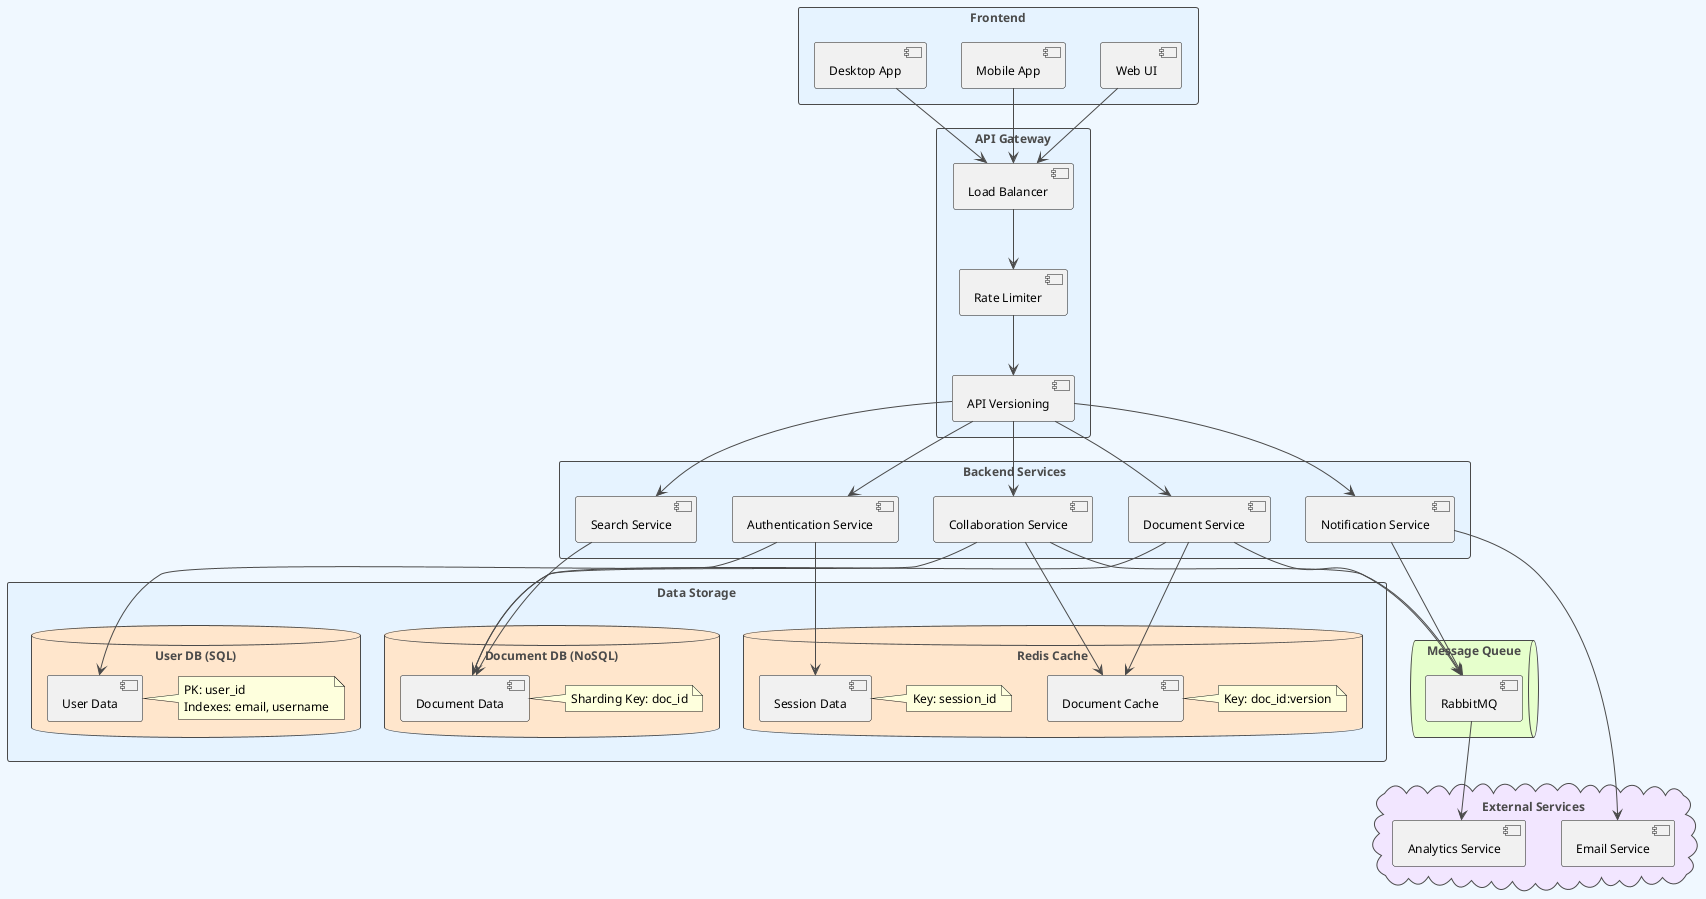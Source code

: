 @startuml Google Docs System Architecture

!define RECTANGLE class

skinparam backgroundColor #F0F8FF
skinparam handwritten false
skinparam monochrome false
skinparam shadowing false
skinparam defaultFontName Arial
skinparam defaultFontSize 12
skinparam arrow {
    Color #4A4A4A
    FontColor #4A4A4A
}

skinparam rectangle {
    BackgroundColor #E6F3FF
    BorderColor #4A4A4A
    FontColor #4A4A4A
}

skinparam database {
    BackgroundColor #FFE6CC
    BorderColor #4A4A4A
    FontColor #4A4A4A
}

skinparam queue {
    BackgroundColor #E6FFCC
    BorderColor #4A4A4A
    FontColor #4A4A4A
}

skinparam cloud {
    BackgroundColor #F2E6FF
    BorderColor #4A4A4A
    FontColor #4A4A4A
}

rectangle "Frontend" {
    [Web UI]
    [Mobile App]
    [Desktop App]
}

rectangle "API Gateway" {
    [Load Balancer]
    [Rate Limiter]
    [API Versioning]
}

rectangle "Backend Services" {
    [Authentication Service]
    [Document Service]
    [Collaboration Service]
    [Search Service]
    [Notification Service]
}

rectangle "Data Storage" {
    database "Document DB (NoSQL)" {
        [Document Data]
        note right: Sharding Key: doc_id
    }
    
    database "User DB (SQL)" {
        [User Data]
        note right: PK: user_id\nIndexes: email, username
    }
    
    database "Redis Cache" {
        [Session Data]
        note right: Key: session_id
        [Document Cache]
        note right: Key: doc_id:version
    }
}

queue "Message Queue" {
    [RabbitMQ]
}

cloud "External Services" {
    [Email Service]
    [Analytics Service]
}

[Web UI] --> [Load Balancer]
[Mobile App] --> [Load Balancer]
[Desktop App] --> [Load Balancer]

[Load Balancer] --> [Rate Limiter]
[Rate Limiter] --> [API Versioning]

[API Versioning] --> [Authentication Service]
[API Versioning] --> [Document Service]
[API Versioning] --> [Collaboration Service]
[API Versioning] --> [Search Service]
[API Versioning] --> [Notification Service]

[Authentication Service] --> [User Data]
[Authentication Service] --> [Session Data]

[Document Service] --> [Document Data]
[Document Service] --> [Document Cache]
[Document Service] --> [RabbitMQ]

[Collaboration Service] --> [Document Data]
[Collaboration Service] --> [Document Cache]
[Collaboration Service] --> [RabbitMQ]

[Search Service] --> [Document Data]

[Notification Service] --> [RabbitMQ]
[Notification Service] --> [Email Service]

[RabbitMQ] --> [Analytics Service]

@enduml
